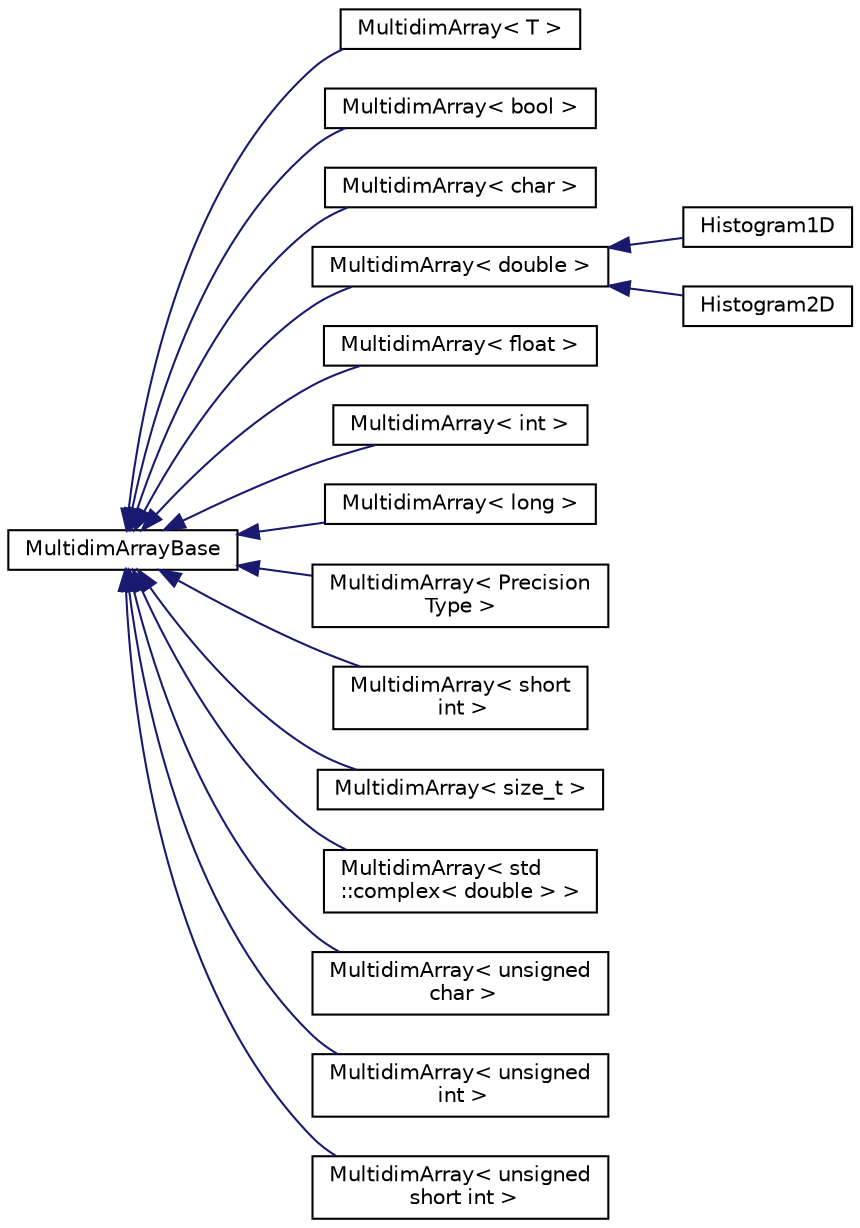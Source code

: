 digraph "Graphical Class Hierarchy"
{
  edge [fontname="Helvetica",fontsize="10",labelfontname="Helvetica",labelfontsize="10"];
  node [fontname="Helvetica",fontsize="10",shape=record];
  rankdir="LR";
  Node0 [label="MultidimArrayBase",height=0.2,width=0.4,color="black", fillcolor="white", style="filled",URL="$classMultidimArrayBase.html"];
  Node0 -> Node1 [dir="back",color="midnightblue",fontsize="10",style="solid",fontname="Helvetica"];
  Node1 [label="MultidimArray\< T \>",height=0.2,width=0.4,color="black", fillcolor="white", style="filled",URL="$classMultidimArray.html"];
  Node0 -> Node2 [dir="back",color="midnightblue",fontsize="10",style="solid",fontname="Helvetica"];
  Node2 [label="MultidimArray\< bool \>",height=0.2,width=0.4,color="black", fillcolor="white", style="filled",URL="$classMultidimArray.html"];
  Node0 -> Node3 [dir="back",color="midnightblue",fontsize="10",style="solid",fontname="Helvetica"];
  Node3 [label="MultidimArray\< char \>",height=0.2,width=0.4,color="black", fillcolor="white", style="filled",URL="$classMultidimArray.html"];
  Node0 -> Node4 [dir="back",color="midnightblue",fontsize="10",style="solid",fontname="Helvetica"];
  Node4 [label="MultidimArray\< double \>",height=0.2,width=0.4,color="black", fillcolor="white", style="filled",URL="$classMultidimArray.html"];
  Node4 -> Node5 [dir="back",color="midnightblue",fontsize="10",style="solid",fontname="Helvetica"];
  Node5 [label="Histogram1D",height=0.2,width=0.4,color="black", fillcolor="white", style="filled",URL="$classHistogram1D.html"];
  Node4 -> Node6 [dir="back",color="midnightblue",fontsize="10",style="solid",fontname="Helvetica"];
  Node6 [label="Histogram2D",height=0.2,width=0.4,color="black", fillcolor="white", style="filled",URL="$classHistogram2D.html"];
  Node0 -> Node7 [dir="back",color="midnightblue",fontsize="10",style="solid",fontname="Helvetica"];
  Node7 [label="MultidimArray\< float \>",height=0.2,width=0.4,color="black", fillcolor="white", style="filled",URL="$classMultidimArray.html"];
  Node0 -> Node8 [dir="back",color="midnightblue",fontsize="10",style="solid",fontname="Helvetica"];
  Node8 [label="MultidimArray\< int \>",height=0.2,width=0.4,color="black", fillcolor="white", style="filled",URL="$classMultidimArray.html"];
  Node0 -> Node9 [dir="back",color="midnightblue",fontsize="10",style="solid",fontname="Helvetica"];
  Node9 [label="MultidimArray\< long \>",height=0.2,width=0.4,color="black", fillcolor="white", style="filled",URL="$classMultidimArray.html"];
  Node0 -> Node10 [dir="back",color="midnightblue",fontsize="10",style="solid",fontname="Helvetica"];
  Node10 [label="MultidimArray\< Precision\lType \>",height=0.2,width=0.4,color="black", fillcolor="white", style="filled",URL="$classMultidimArray.html"];
  Node0 -> Node11 [dir="back",color="midnightblue",fontsize="10",style="solid",fontname="Helvetica"];
  Node11 [label="MultidimArray\< short\l int \>",height=0.2,width=0.4,color="black", fillcolor="white", style="filled",URL="$classMultidimArray.html"];
  Node0 -> Node12 [dir="back",color="midnightblue",fontsize="10",style="solid",fontname="Helvetica"];
  Node12 [label="MultidimArray\< size_t \>",height=0.2,width=0.4,color="black", fillcolor="white", style="filled",URL="$classMultidimArray.html"];
  Node0 -> Node13 [dir="back",color="midnightblue",fontsize="10",style="solid",fontname="Helvetica"];
  Node13 [label="MultidimArray\< std\l::complex\< double \> \>",height=0.2,width=0.4,color="black", fillcolor="white", style="filled",URL="$classMultidimArray.html"];
  Node0 -> Node14 [dir="back",color="midnightblue",fontsize="10",style="solid",fontname="Helvetica"];
  Node14 [label="MultidimArray\< unsigned\l char \>",height=0.2,width=0.4,color="black", fillcolor="white", style="filled",URL="$classMultidimArray.html"];
  Node0 -> Node15 [dir="back",color="midnightblue",fontsize="10",style="solid",fontname="Helvetica"];
  Node15 [label="MultidimArray\< unsigned\l int \>",height=0.2,width=0.4,color="black", fillcolor="white", style="filled",URL="$classMultidimArray.html"];
  Node0 -> Node16 [dir="back",color="midnightblue",fontsize="10",style="solid",fontname="Helvetica"];
  Node16 [label="MultidimArray\< unsigned\l short int \>",height=0.2,width=0.4,color="black", fillcolor="white", style="filled",URL="$classMultidimArray.html"];
}
